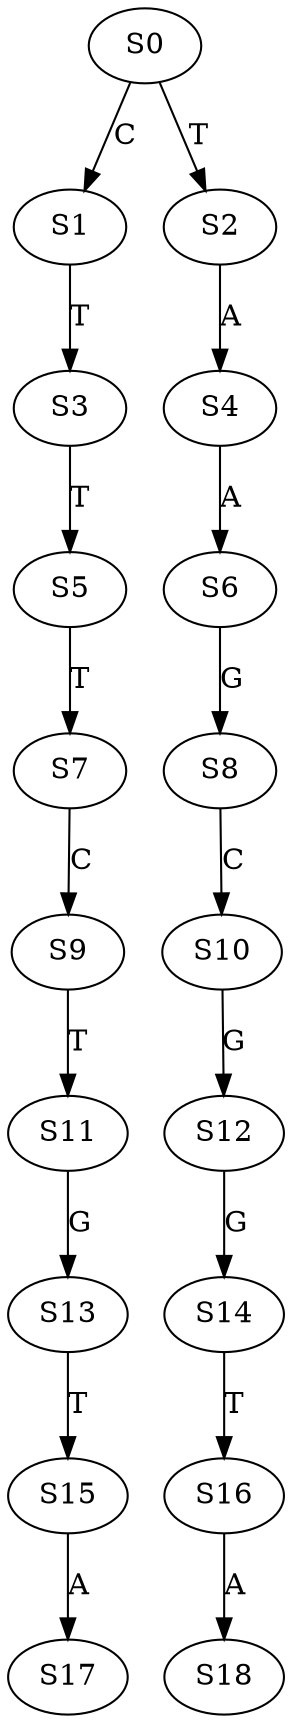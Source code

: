 strict digraph  {
	S0 -> S1 [ label = C ];
	S0 -> S2 [ label = T ];
	S1 -> S3 [ label = T ];
	S2 -> S4 [ label = A ];
	S3 -> S5 [ label = T ];
	S4 -> S6 [ label = A ];
	S5 -> S7 [ label = T ];
	S6 -> S8 [ label = G ];
	S7 -> S9 [ label = C ];
	S8 -> S10 [ label = C ];
	S9 -> S11 [ label = T ];
	S10 -> S12 [ label = G ];
	S11 -> S13 [ label = G ];
	S12 -> S14 [ label = G ];
	S13 -> S15 [ label = T ];
	S14 -> S16 [ label = T ];
	S15 -> S17 [ label = A ];
	S16 -> S18 [ label = A ];
}
